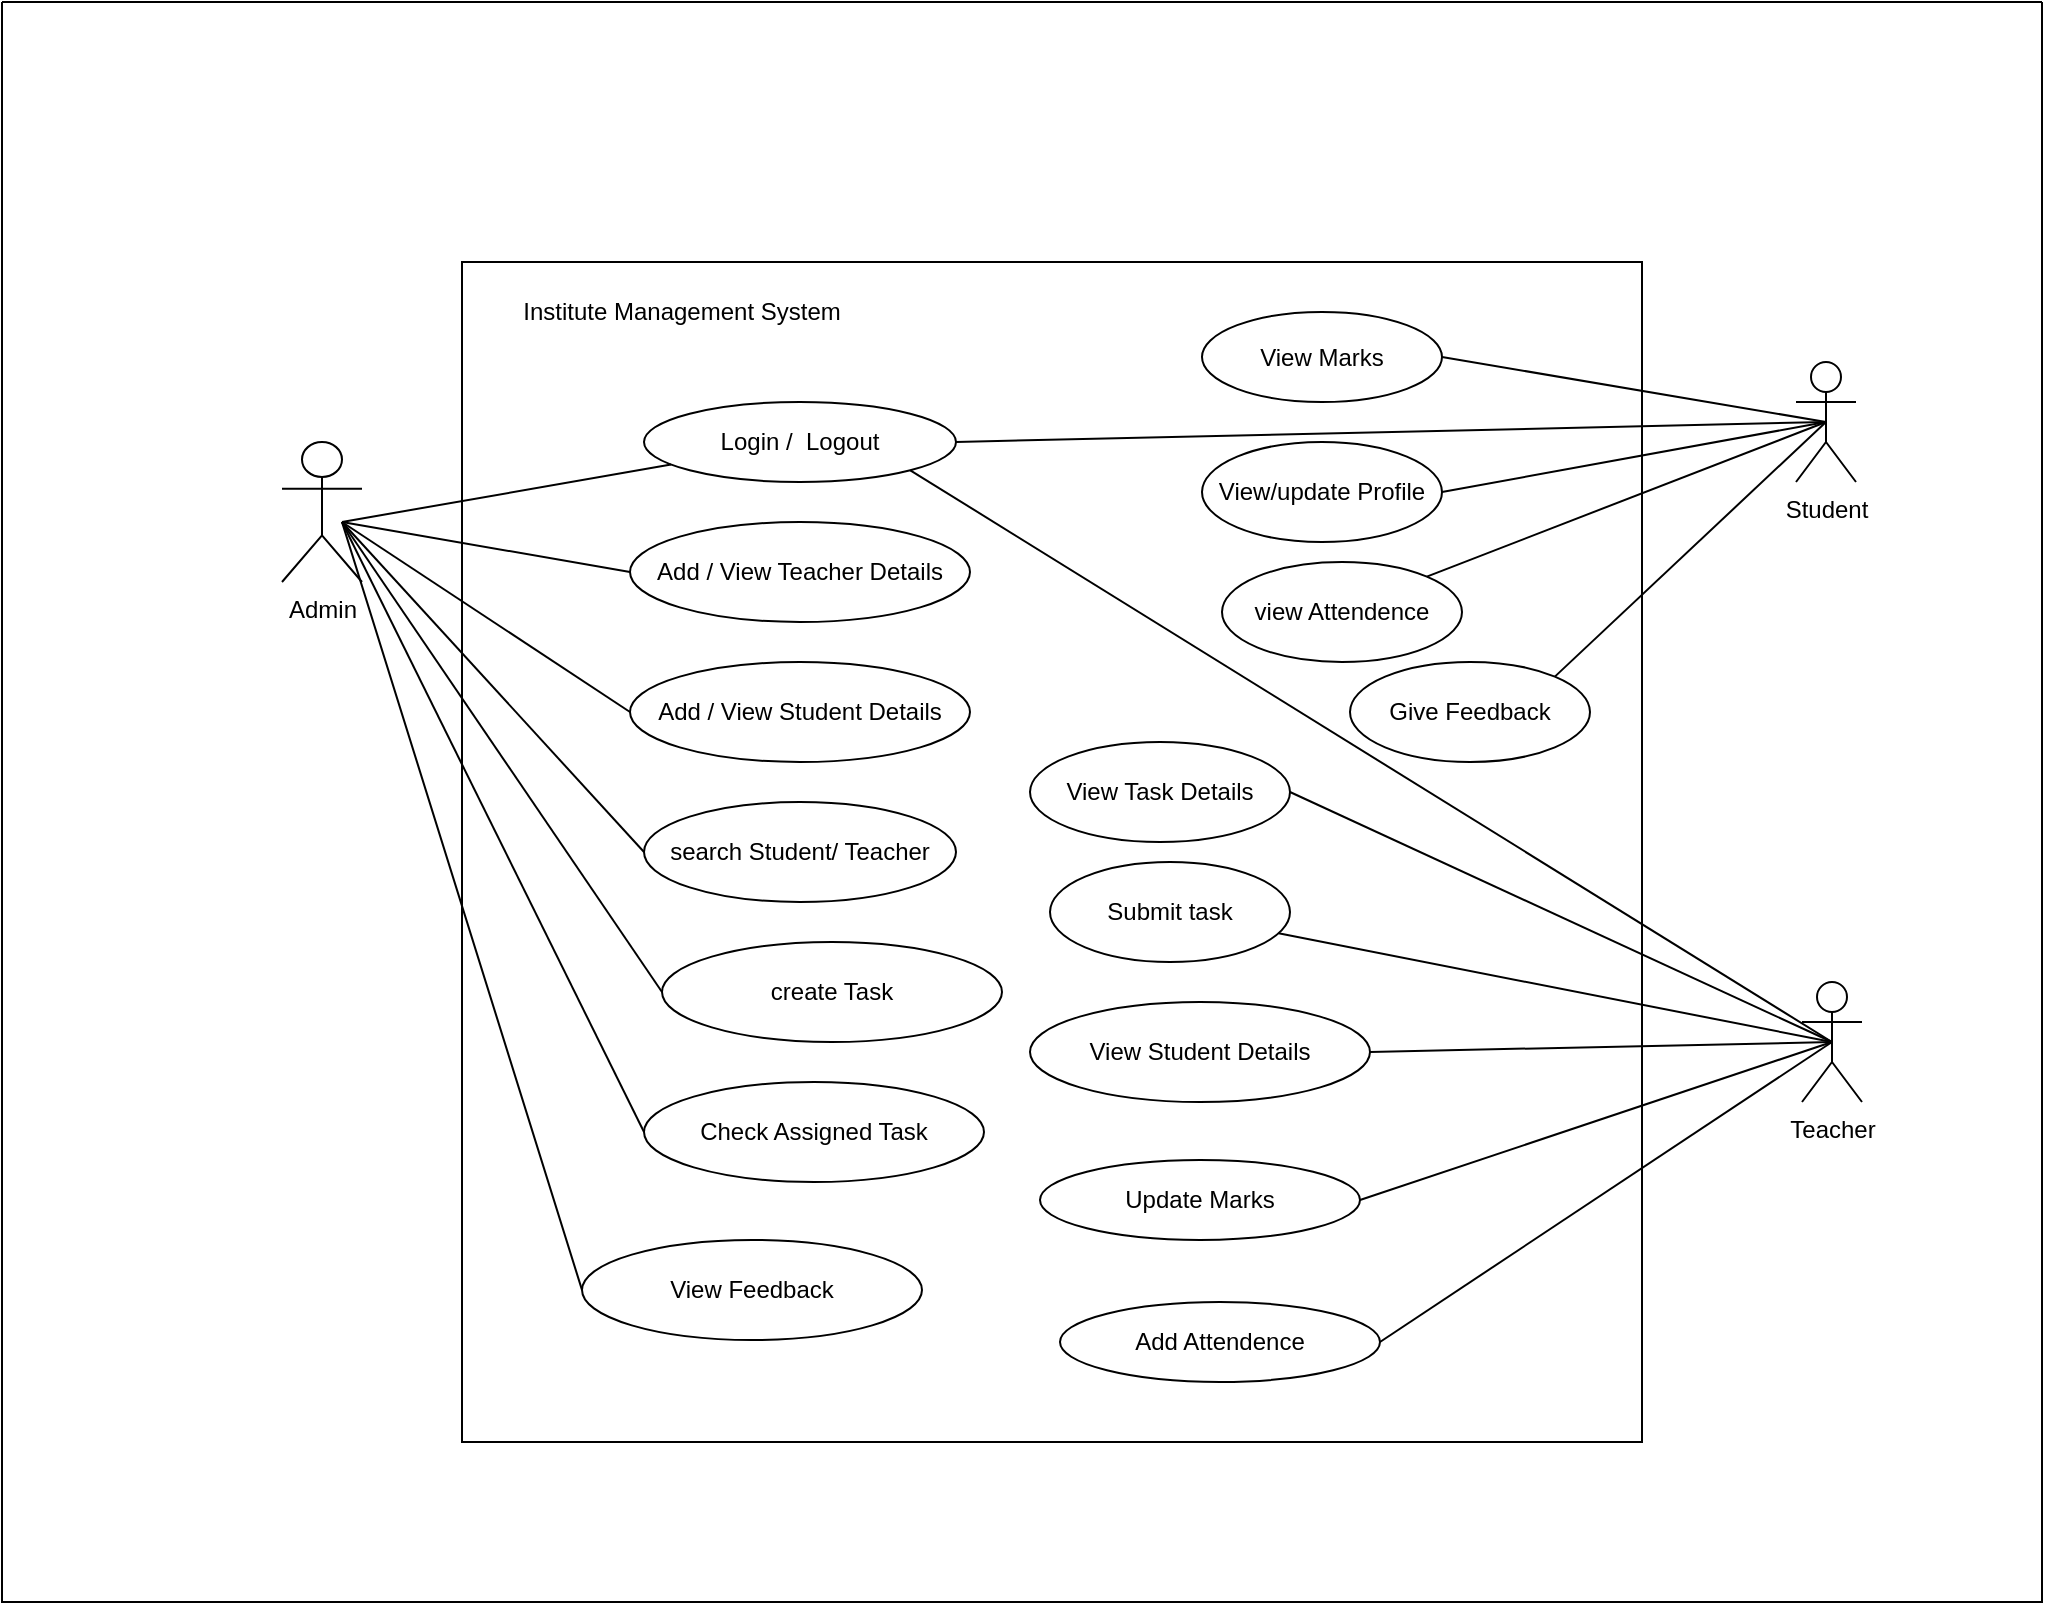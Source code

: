 <mxfile>
    <diagram name="Page-1" id="X6M3C8rJ8BmQF-4nXXHI">
        <mxGraphModel dx="3340" dy="1877" grid="1" gridSize="10" guides="1" tooltips="1" connect="1" arrows="1" fold="1" page="1" pageScale="1" pageWidth="827" pageHeight="1169" background="none" math="0" shadow="0">
            <root>
                <mxCell id="0"/>
                <mxCell id="1" parent="0"/>
                <mxCell id="ENUBvOWETPFiKrcu_Qbd-1" value="" style="whiteSpace=wrap;html=1;aspect=fixed;" parent="1" vertex="1">
                    <mxGeometry x="460" y="180" width="590" height="590" as="geometry"/>
                </mxCell>
                <mxCell id="ENUBvOWETPFiKrcu_Qbd-2" value="Institute Management System" style="rounded=0;whiteSpace=wrap;html=1;strokeColor=#FFFFFF;" parent="1" vertex="1">
                    <mxGeometry x="470" y="190" width="200" height="30" as="geometry"/>
                </mxCell>
                <mxCell id="ENUBvOWETPFiKrcu_Qbd-4" value="Login /&amp;nbsp; Logout" style="ellipse;whiteSpace=wrap;html=1;" parent="1" vertex="1">
                    <mxGeometry x="551" y="250" width="156" height="40" as="geometry"/>
                </mxCell>
                <mxCell id="ENUBvOWETPFiKrcu_Qbd-5" value="Add / View Teacher Details" style="ellipse;whiteSpace=wrap;html=1;" parent="1" vertex="1">
                    <mxGeometry x="544" y="310" width="170" height="50" as="geometry"/>
                </mxCell>
                <mxCell id="ENUBvOWETPFiKrcu_Qbd-6" value="search Student/ Teacher" style="ellipse;whiteSpace=wrap;html=1;" parent="1" vertex="1">
                    <mxGeometry x="551" y="450" width="156" height="50" as="geometry"/>
                </mxCell>
                <mxCell id="ENUBvOWETPFiKrcu_Qbd-7" value="create Task" style="ellipse;whiteSpace=wrap;html=1;" parent="1" vertex="1">
                    <mxGeometry x="560" y="520" width="170" height="50" as="geometry"/>
                </mxCell>
                <mxCell id="ENUBvOWETPFiKrcu_Qbd-14" value="&lt;div&gt;Admin&lt;/div&gt;" style="shape=umlActor;verticalLabelPosition=bottom;verticalAlign=top;html=1;outlineConnect=0;" parent="1" vertex="1">
                    <mxGeometry x="370" y="270" width="40" height="70" as="geometry"/>
                </mxCell>
                <mxCell id="ENUBvOWETPFiKrcu_Qbd-26" value="" style="endArrow=none;html=1;rounded=0;" parent="1" target="ENUBvOWETPFiKrcu_Qbd-4" edge="1">
                    <mxGeometry width="50" height="50" relative="1" as="geometry">
                        <mxPoint x="400" y="310" as="sourcePoint"/>
                        <mxPoint x="575" y="270" as="targetPoint"/>
                    </mxGeometry>
                </mxCell>
                <mxCell id="ENUBvOWETPFiKrcu_Qbd-27" value="" style="endArrow=none;html=1;rounded=0;entryX=0;entryY=0.5;entryDx=0;entryDy=0;" parent="1" target="ENUBvOWETPFiKrcu_Qbd-5" edge="1">
                    <mxGeometry width="50" height="50" relative="1" as="geometry">
                        <mxPoint x="400" y="310" as="sourcePoint"/>
                        <mxPoint x="585" y="280" as="targetPoint"/>
                    </mxGeometry>
                </mxCell>
                <mxCell id="ENUBvOWETPFiKrcu_Qbd-28" value="" style="endArrow=none;html=1;rounded=0;entryX=0;entryY=0.5;entryDx=0;entryDy=0;" parent="1" target="ENUBvOWETPFiKrcu_Qbd-6" edge="1">
                    <mxGeometry width="50" height="50" relative="1" as="geometry">
                        <mxPoint x="400" y="310" as="sourcePoint"/>
                        <mxPoint x="595" y="290" as="targetPoint"/>
                    </mxGeometry>
                </mxCell>
                <mxCell id="ENUBvOWETPFiKrcu_Qbd-29" value="" style="endArrow=none;html=1;rounded=0;entryX=0;entryY=0.5;entryDx=0;entryDy=0;" parent="1" target="ENUBvOWETPFiKrcu_Qbd-7" edge="1">
                    <mxGeometry width="50" height="50" relative="1" as="geometry">
                        <mxPoint x="400" y="310" as="sourcePoint"/>
                        <mxPoint x="605" y="300" as="targetPoint"/>
                    </mxGeometry>
                </mxCell>
                <mxCell id="ENUBvOWETPFiKrcu_Qbd-32" value="" style="endArrow=none;html=1;rounded=0;entryX=0;entryY=0.5;entryDx=0;entryDy=0;" parent="1" target="27" edge="1">
                    <mxGeometry width="50" height="50" relative="1" as="geometry">
                        <mxPoint x="400" y="310" as="sourcePoint"/>
                        <mxPoint x="544" y="675" as="targetPoint"/>
                    </mxGeometry>
                </mxCell>
                <mxCell id="ENUBvOWETPFiKrcu_Qbd-50" value="Teacher" style="shape=umlActor;verticalLabelPosition=bottom;verticalAlign=top;html=1;outlineConnect=0;" parent="1" vertex="1">
                    <mxGeometry x="1130" y="540" width="30" height="60" as="geometry"/>
                </mxCell>
                <mxCell id="ENUBvOWETPFiKrcu_Qbd-53" value="View Task Details" style="ellipse;whiteSpace=wrap;html=1;" parent="1" vertex="1">
                    <mxGeometry x="744" y="420" width="130" height="50" as="geometry"/>
                </mxCell>
                <mxCell id="ENUBvOWETPFiKrcu_Qbd-55" value="Submit task" style="ellipse;whiteSpace=wrap;html=1;" parent="1" vertex="1">
                    <mxGeometry x="754" y="480" width="120" height="50" as="geometry"/>
                </mxCell>
                <mxCell id="ENUBvOWETPFiKrcu_Qbd-56" value="" style="endArrow=none;html=1;rounded=0;entryX=0.5;entryY=0.5;entryDx=0;entryDy=0;entryPerimeter=0;" parent="1" source="ENUBvOWETPFiKrcu_Qbd-55" target="ENUBvOWETPFiKrcu_Qbd-50" edge="1">
                    <mxGeometry width="50" height="50" relative="1" as="geometry">
                        <mxPoint x="970" y="690" as="sourcePoint"/>
                        <mxPoint x="1020" y="640" as="targetPoint"/>
                    </mxGeometry>
                </mxCell>
                <mxCell id="ENUBvOWETPFiKrcu_Qbd-58" value="" style="endArrow=none;html=1;rounded=0;entryX=0.5;entryY=0.5;entryDx=0;entryDy=0;entryPerimeter=0;exitX=1;exitY=0.5;exitDx=0;exitDy=0;" parent="1" source="ENUBvOWETPFiKrcu_Qbd-53" target="ENUBvOWETPFiKrcu_Qbd-50" edge="1">
                    <mxGeometry width="50" height="50" relative="1" as="geometry">
                        <mxPoint x="970" y="580" as="sourcePoint"/>
                        <mxPoint x="1095" y="580" as="targetPoint"/>
                    </mxGeometry>
                </mxCell>
                <mxCell id="ENUBvOWETPFiKrcu_Qbd-60" value="" style="endArrow=none;html=1;rounded=0;entryX=0.5;entryY=0.5;entryDx=0;entryDy=0;entryPerimeter=0;exitX=1;exitY=1;exitDx=0;exitDy=0;" parent="1" source="ENUBvOWETPFiKrcu_Qbd-4" target="ENUBvOWETPFiKrcu_Qbd-50" edge="1">
                    <mxGeometry width="50" height="50" relative="1" as="geometry">
                        <mxPoint x="690" y="330" as="sourcePoint"/>
                        <mxPoint x="1090" y="630" as="targetPoint"/>
                    </mxGeometry>
                </mxCell>
                <mxCell id="4" value="Student" style="shape=umlActor;verticalLabelPosition=bottom;verticalAlign=top;html=1;outlineConnect=0;" parent="1" vertex="1">
                    <mxGeometry x="1127" y="230" width="30" height="60" as="geometry"/>
                </mxCell>
                <mxCell id="7" value="View Marks" style="ellipse;whiteSpace=wrap;html=1;" parent="1" vertex="1">
                    <mxGeometry x="830" y="205" width="120" height="45" as="geometry"/>
                </mxCell>
                <mxCell id="9" value="" style="endArrow=none;html=1;entryX=0.5;entryY=0.5;entryDx=0;entryDy=0;entryPerimeter=0;exitX=1;exitY=0.5;exitDx=0;exitDy=0;" parent="1" source="7" target="4" edge="1">
                    <mxGeometry width="50" height="50" relative="1" as="geometry">
                        <mxPoint x="870" y="480" as="sourcePoint"/>
                        <mxPoint x="920" y="430" as="targetPoint"/>
                    </mxGeometry>
                </mxCell>
                <mxCell id="10" value="View Student Details" style="ellipse;whiteSpace=wrap;html=1;" parent="1" vertex="1">
                    <mxGeometry x="744" y="550" width="170" height="50" as="geometry"/>
                </mxCell>
                <mxCell id="11" value="" style="endArrow=none;html=1;entryX=0.5;entryY=0.5;entryDx=0;entryDy=0;entryPerimeter=0;exitX=1;exitY=0.5;exitDx=0;exitDy=0;" parent="1" source="10" target="ENUBvOWETPFiKrcu_Qbd-50" edge="1">
                    <mxGeometry width="50" height="50" relative="1" as="geometry">
                        <mxPoint x="870" y="480" as="sourcePoint"/>
                        <mxPoint x="920" y="430" as="targetPoint"/>
                    </mxGeometry>
                </mxCell>
                <mxCell id="12" value="" style="endArrow=none;html=1;exitX=1;exitY=0.5;exitDx=0;exitDy=0;entryX=0.5;entryY=0.5;entryDx=0;entryDy=0;entryPerimeter=0;" parent="1" source="ENUBvOWETPFiKrcu_Qbd-4" target="4" edge="1">
                    <mxGeometry width="50" height="50" relative="1" as="geometry">
                        <mxPoint x="870" y="480" as="sourcePoint"/>
                        <mxPoint x="920" y="430" as="targetPoint"/>
                        <Array as="points"/>
                    </mxGeometry>
                </mxCell>
                <mxCell id="15" value="Update Marks" style="ellipse;whiteSpace=wrap;html=1;" parent="1" vertex="1">
                    <mxGeometry x="749" y="629" width="160" height="40" as="geometry"/>
                </mxCell>
                <mxCell id="16" value="" style="endArrow=none;html=1;exitX=1;exitY=0.5;exitDx=0;exitDy=0;entryX=0.5;entryY=0.5;entryDx=0;entryDy=0;entryPerimeter=0;" parent="1" source="15" edge="1" target="ENUBvOWETPFiKrcu_Qbd-50">
                    <mxGeometry width="50" height="50" relative="1" as="geometry">
                        <mxPoint x="950" y="695" as="sourcePoint"/>
                        <mxPoint x="1110" y="570" as="targetPoint"/>
                    </mxGeometry>
                </mxCell>
                <mxCell id="17" value="View/update Profile" style="ellipse;whiteSpace=wrap;html=1;" parent="1" vertex="1">
                    <mxGeometry x="830" y="270" width="120" height="50" as="geometry"/>
                </mxCell>
                <mxCell id="18" value="" style="endArrow=none;html=1;entryX=0.5;entryY=0.5;entryDx=0;entryDy=0;entryPerimeter=0;exitX=1;exitY=0.5;exitDx=0;exitDy=0;" parent="1" source="17" target="4" edge="1">
                    <mxGeometry width="50" height="50" relative="1" as="geometry">
                        <mxPoint x="1000" y="380" as="sourcePoint"/>
                        <mxPoint x="920" y="430" as="targetPoint"/>
                    </mxGeometry>
                </mxCell>
                <mxCell id="23" value="Add / View Student Details" style="ellipse;whiteSpace=wrap;html=1;" vertex="1" parent="1">
                    <mxGeometry x="544" y="380" width="170" height="50" as="geometry"/>
                </mxCell>
                <mxCell id="24" value="" style="endArrow=none;html=1;rounded=0;entryX=0;entryY=0.5;entryDx=0;entryDy=0;" edge="1" parent="1" target="23">
                    <mxGeometry width="50" height="50" relative="1" as="geometry">
                        <mxPoint x="400" y="310" as="sourcePoint"/>
                        <mxPoint x="551" y="420" as="targetPoint"/>
                    </mxGeometry>
                </mxCell>
                <mxCell id="27" value="Check Assigned Task" style="ellipse;whiteSpace=wrap;html=1;" vertex="1" parent="1">
                    <mxGeometry x="551" y="590" width="170" height="50" as="geometry"/>
                </mxCell>
                <mxCell id="31" value="view Attendence" style="ellipse;whiteSpace=wrap;html=1;" vertex="1" parent="1">
                    <mxGeometry x="840" y="330" width="120" height="50" as="geometry"/>
                </mxCell>
                <mxCell id="32" value="" style="endArrow=none;html=1;exitX=1;exitY=0;exitDx=0;exitDy=0;entryX=0.5;entryY=0.5;entryDx=0;entryDy=0;entryPerimeter=0;" edge="1" parent="1" source="31" target="4">
                    <mxGeometry width="50" height="50" relative="1" as="geometry">
                        <mxPoint x="980" y="325.0" as="sourcePoint"/>
                        <mxPoint x="1110" y="280" as="targetPoint"/>
                    </mxGeometry>
                </mxCell>
                <mxCell id="33" value="View Feedback" style="ellipse;whiteSpace=wrap;html=1;" vertex="1" parent="1">
                    <mxGeometry x="520" y="669" width="170" height="50" as="geometry"/>
                </mxCell>
                <mxCell id="34" value="" style="endArrow=none;html=1;rounded=0;entryX=0;entryY=0.5;entryDx=0;entryDy=0;" edge="1" parent="1" target="33">
                    <mxGeometry width="50" height="50" relative="1" as="geometry">
                        <mxPoint x="400" y="310" as="sourcePoint"/>
                        <mxPoint x="571.216" y="617.525" as="targetPoint"/>
                    </mxGeometry>
                </mxCell>
                <mxCell id="38" value="Give Feedback" style="ellipse;whiteSpace=wrap;html=1;" vertex="1" parent="1">
                    <mxGeometry x="904" y="380" width="120" height="50" as="geometry"/>
                </mxCell>
                <mxCell id="39" value="" style="endArrow=none;html=1;exitX=1;exitY=0;exitDx=0;exitDy=0;entryX=0.5;entryY=0.5;entryDx=0;entryDy=0;entryPerimeter=0;" edge="1" parent="1" source="38" target="4">
                    <mxGeometry width="50" height="50" relative="1" as="geometry">
                        <mxPoint x="953.101" y="347.608" as="sourcePoint"/>
                        <mxPoint x="1125" y="270.0" as="targetPoint"/>
                    </mxGeometry>
                </mxCell>
                <mxCell id="40" value="Add Attendence" style="ellipse;whiteSpace=wrap;html=1;" vertex="1" parent="1">
                    <mxGeometry x="759" y="700" width="160" height="40" as="geometry"/>
                </mxCell>
                <mxCell id="41" value="" style="endArrow=none;html=1;exitX=1;exitY=0.5;exitDx=0;exitDy=0;entryX=0.5;entryY=0.5;entryDx=0;entryDy=0;entryPerimeter=0;" edge="1" parent="1" source="40" target="ENUBvOWETPFiKrcu_Qbd-50">
                    <mxGeometry width="50" height="50" relative="1" as="geometry">
                        <mxPoint x="919" y="659" as="sourcePoint"/>
                        <mxPoint x="1125" y="580" as="targetPoint"/>
                    </mxGeometry>
                </mxCell>
                <mxCell id="56" value="" style="swimlane;startSize=0;" vertex="1" parent="1">
                    <mxGeometry x="230" y="50" width="1020" height="800" as="geometry"/>
                </mxCell>
            </root>
        </mxGraphModel>
    </diagram>
</mxfile>